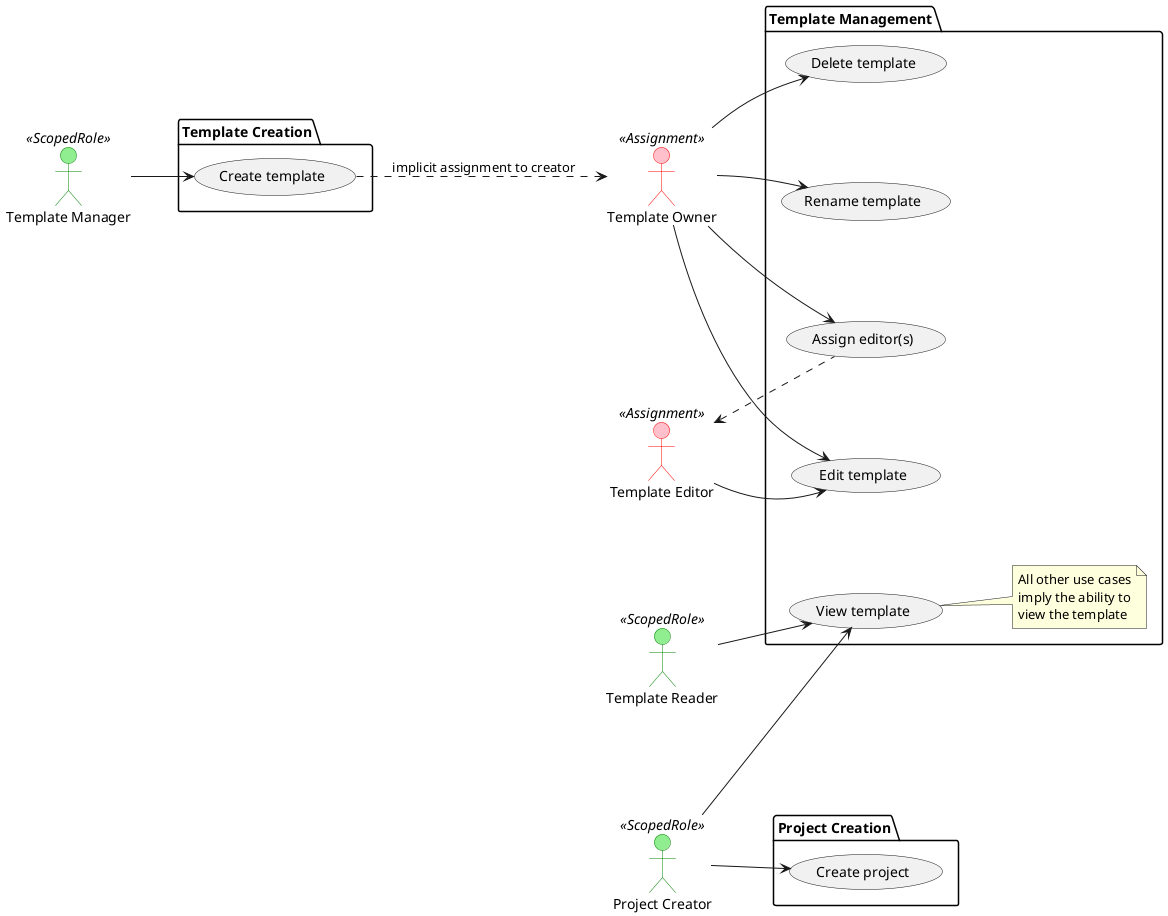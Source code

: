@startuml

left to right direction 
skinparam nodesep 100
skinparam ActorBackgroundColor<<Assignment>> #pink
skinparam ActorBorderColor<<Assignment>> #red
skinparam ActorBackgroundColor<<ScopedRole>> #lightgreen
skinparam ActorBorderColor<<ScopedRole>> #green


actor "Template Manager" as templateManager <<ScopedRole>>
actor "Template Owner" as templateOwner <<Assignment>>
actor "Template Editor" as templateEditor <<Assignment>>
actor "Template Reader" as templateReader <<ScopedRole>>
actor "Project Creator" as projectCreator <<ScopedRole>>

package "Template Creation" {
    usecase "Create template" as template_create 
}

package "Template Management" {
    usecase "Delete template" as template_delete
    usecase "Rename template" as template_rename
    usecase "Assign editor(s)" as template_assign
    usecase "Edit template" as template_edit
    usecase "View template" as template_view

    note right of template_view
        All other use cases
        imply the ability to
        view the template
    end note
}

package "Project Creation" {
    usecase "Create project" as project_create
}

templateManager --> template_create 
template_create ..> templateOwner : " implicit assignment to creator"
templateOwner --> template_delete
templateOwner --> template_rename
templateOwner --> template_assign
templateOwner --> template_edit
templateEditor <.. template_assign 
templateEditor --> template_edit
templateReader --> template_view
projectCreator --> template_view 
projectCreator --> project_create



@enduml
